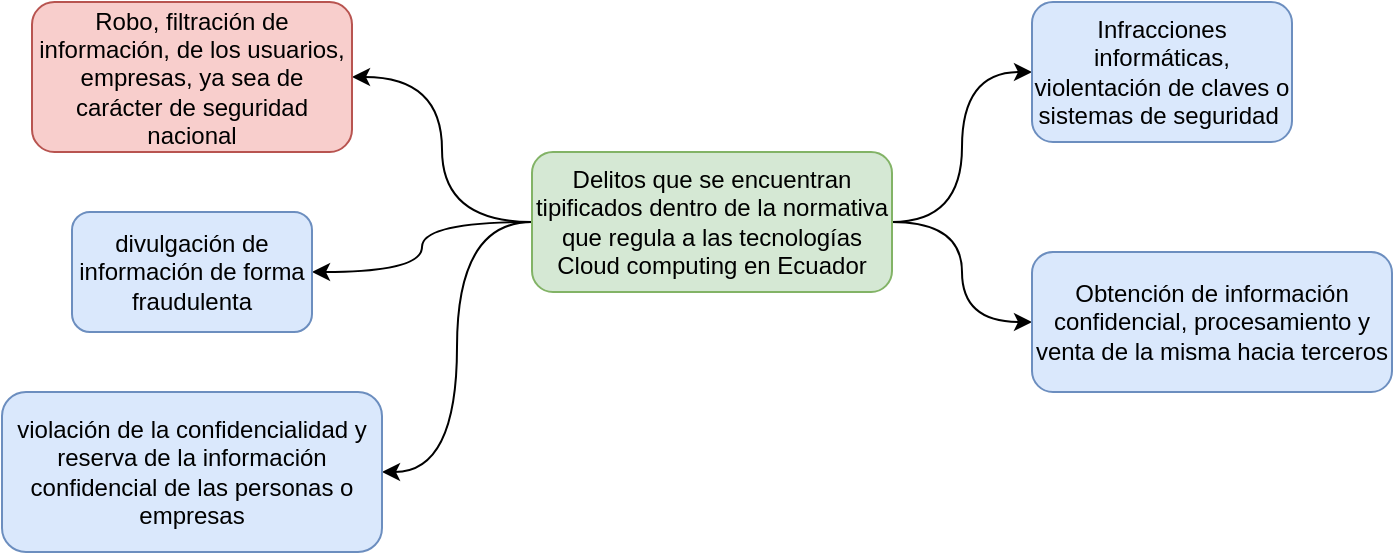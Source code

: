 <mxfile version="14.8.6" type="github">
  <diagram id="zjRdbJUHcIFLECnBz2AV" name="Page-1">
    <mxGraphModel dx="791" dy="376" grid="1" gridSize="10" guides="1" tooltips="1" connect="1" arrows="1" fold="1" page="1" pageScale="1" pageWidth="850" pageHeight="1100" math="0" shadow="0">
      <root>
        <mxCell id="0" />
        <mxCell id="1" parent="0" />
        <mxCell id="qbgrXJLIkIxngC2ZZ1nj-4" style="edgeStyle=orthogonalEdgeStyle;curved=1;rounded=0;orthogonalLoop=1;jettySize=auto;html=1;entryX=1;entryY=0.5;entryDx=0;entryDy=0;" edge="1" parent="1" source="qbgrXJLIkIxngC2ZZ1nj-1" target="qbgrXJLIkIxngC2ZZ1nj-2">
          <mxGeometry relative="1" as="geometry" />
        </mxCell>
        <mxCell id="qbgrXJLIkIxngC2ZZ1nj-7" style="edgeStyle=orthogonalEdgeStyle;curved=1;rounded=0;orthogonalLoop=1;jettySize=auto;html=1;entryX=0;entryY=0.5;entryDx=0;entryDy=0;" edge="1" parent="1" source="qbgrXJLIkIxngC2ZZ1nj-1" target="qbgrXJLIkIxngC2ZZ1nj-6">
          <mxGeometry relative="1" as="geometry" />
        </mxCell>
        <mxCell id="qbgrXJLIkIxngC2ZZ1nj-8" style="edgeStyle=orthogonalEdgeStyle;curved=1;rounded=0;orthogonalLoop=1;jettySize=auto;html=1;entryX=1;entryY=0.5;entryDx=0;entryDy=0;" edge="1" parent="1" source="qbgrXJLIkIxngC2ZZ1nj-1" target="qbgrXJLIkIxngC2ZZ1nj-5">
          <mxGeometry relative="1" as="geometry" />
        </mxCell>
        <mxCell id="qbgrXJLIkIxngC2ZZ1nj-10" style="edgeStyle=orthogonalEdgeStyle;curved=1;rounded=0;orthogonalLoop=1;jettySize=auto;html=1;" edge="1" parent="1" source="qbgrXJLIkIxngC2ZZ1nj-1" target="qbgrXJLIkIxngC2ZZ1nj-9">
          <mxGeometry relative="1" as="geometry" />
        </mxCell>
        <mxCell id="qbgrXJLIkIxngC2ZZ1nj-12" style="edgeStyle=orthogonalEdgeStyle;curved=1;rounded=0;orthogonalLoop=1;jettySize=auto;html=1;entryX=1;entryY=0.5;entryDx=0;entryDy=0;" edge="1" parent="1" source="qbgrXJLIkIxngC2ZZ1nj-1" target="qbgrXJLIkIxngC2ZZ1nj-11">
          <mxGeometry relative="1" as="geometry" />
        </mxCell>
        <mxCell id="qbgrXJLIkIxngC2ZZ1nj-1" value="Delitos que se encuentran tipificados dentro de la normativa que regula a las tecnologías Cloud computing en Ecuador" style="rounded=1;whiteSpace=wrap;html=1;fillColor=#d5e8d4;strokeColor=#82b366;" vertex="1" parent="1">
          <mxGeometry x="320" y="250" width="180" height="70" as="geometry" />
        </mxCell>
        <mxCell id="qbgrXJLIkIxngC2ZZ1nj-2" value="Robo, filtración de información, de los usuarios, empresas, ya sea de carácter de seguridad nacional" style="rounded=1;whiteSpace=wrap;html=1;fillColor=#f8cecc;strokeColor=#b85450;" vertex="1" parent="1">
          <mxGeometry x="70" y="175" width="160" height="75" as="geometry" />
        </mxCell>
        <mxCell id="qbgrXJLIkIxngC2ZZ1nj-5" value="divulgación de información de forma fraudulenta" style="rounded=1;whiteSpace=wrap;html=1;fillColor=#dae8fc;strokeColor=#6c8ebf;" vertex="1" parent="1">
          <mxGeometry x="90" y="280" width="120" height="60" as="geometry" />
        </mxCell>
        <mxCell id="qbgrXJLIkIxngC2ZZ1nj-6" value="Infracciones informáticas, violentación de claves o sistemas de seguridad&amp;nbsp;" style="rounded=1;whiteSpace=wrap;html=1;fillColor=#dae8fc;strokeColor=#6c8ebf;" vertex="1" parent="1">
          <mxGeometry x="570" y="175" width="130" height="70" as="geometry" />
        </mxCell>
        <mxCell id="qbgrXJLIkIxngC2ZZ1nj-9" value="Obtención de información confidencial, procesamiento y venta de la misma hacia terceros" style="rounded=1;whiteSpace=wrap;html=1;fillColor=#dae8fc;strokeColor=#6c8ebf;" vertex="1" parent="1">
          <mxGeometry x="570" y="300" width="180" height="70" as="geometry" />
        </mxCell>
        <mxCell id="qbgrXJLIkIxngC2ZZ1nj-11" value="violación de la confidencialidad y reserva de la información confidencial de las personas o empresas" style="rounded=1;whiteSpace=wrap;html=1;fillColor=#dae8fc;strokeColor=#6c8ebf;" vertex="1" parent="1">
          <mxGeometry x="55" y="370" width="190" height="80" as="geometry" />
        </mxCell>
      </root>
    </mxGraphModel>
  </diagram>
</mxfile>
